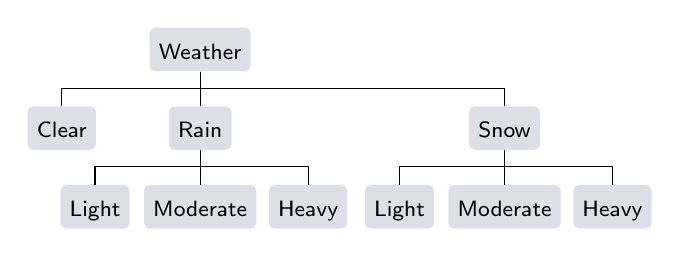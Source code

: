 \definecolor{TNOlightgray}{RGB}{222,222,231}%
\tikzstyle{tag}=[font=\sffamily, text height=.8em, text depth=.1em, fill=TNOlightgray, rounded corners=0.2em]%
\tikzstyle{helper}=[coordinate, node distance=1.4em]%
\begin{tikzpicture}
	% Place the nodes
	\node[tag](weather){\footnotesize Weather};
	\node[tag, below of=weather](rain){\footnotesize Rain};
	\node[tag, left of=rain, node distance=5em](clear){\footnotesize Clear};
	\node[tag, right of=rain, node distance=11em](snow){\footnotesize Snow};
	\node[tag, below of=rain](mod rain){\footnotesize Moderate};
	\node[tag, left of=mod rain, node distance=3.8em](light rain){\footnotesize Light};
	\node[tag, right of=mod rain, node distance=3.9em](heavy rain){\footnotesize Heavy};
	\node[tag, below of=snow](mod snow){\footnotesize Moderate};
	\node[tag, left of=mod snow, node distance=3.8em](light snow){\footnotesize Light};
	\node[tag, right of=mod snow, node distance=3.9em](heavy snow){\footnotesize Heavy};
	
	% Place the lines
	\node[helper, below of=weather](weather helper){};
	\node[helper, below of=rain](rain helper){};
	\node[helper, below of=snow](snow helper){};
	\draw (weather) -- (rain);
	\draw (weather) -- (weather helper) -| (clear);
	\draw (weather) -- (weather helper) -| (snow);
	\draw (rain) -- (mod rain);
	\draw (rain) -- (rain helper) -| (light rain);
	\draw (rain) -- (rain helper) -| (heavy rain);
	\draw (snow) -- (mod snow);
	\draw (snow) -- (snow helper) -| (light snow);
	\draw (snow) -- (snow helper) -| (heavy snow);
\end{tikzpicture}%
